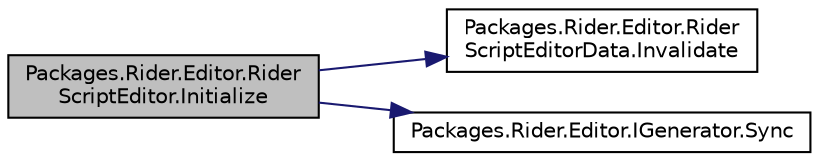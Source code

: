 digraph "Packages.Rider.Editor.RiderScriptEditor.Initialize"
{
 // LATEX_PDF_SIZE
  edge [fontname="Helvetica",fontsize="10",labelfontname="Helvetica",labelfontsize="10"];
  node [fontname="Helvetica",fontsize="10",shape=record];
  rankdir="LR";
  Node1 [label="Packages.Rider.Editor.Rider\lScriptEditor.Initialize",height=0.2,width=0.4,color="black", fillcolor="grey75", style="filled", fontcolor="black",tooltip=" "];
  Node1 -> Node2 [color="midnightblue",fontsize="10",style="solid",fontname="Helvetica"];
  Node2 [label="Packages.Rider.Editor.Rider\lScriptEditorData.Invalidate",height=0.2,width=0.4,color="black", fillcolor="white", style="filled",URL="$class_packages_1_1_rider_1_1_editor_1_1_rider_script_editor_data.html#aef9faff99ea4bbb1ec17f39049a0af18",tooltip=" "];
  Node1 -> Node3 [color="midnightblue",fontsize="10",style="solid",fontname="Helvetica"];
  Node3 [label="Packages.Rider.Editor.IGenerator.Sync",height=0.2,width=0.4,color="black", fillcolor="white", style="filled",URL="$interface_packages_1_1_rider_1_1_editor_1_1_i_generator.html#a18d4c0b40c7ed4698d4e67fc06cf2c12",tooltip=" "];
}
